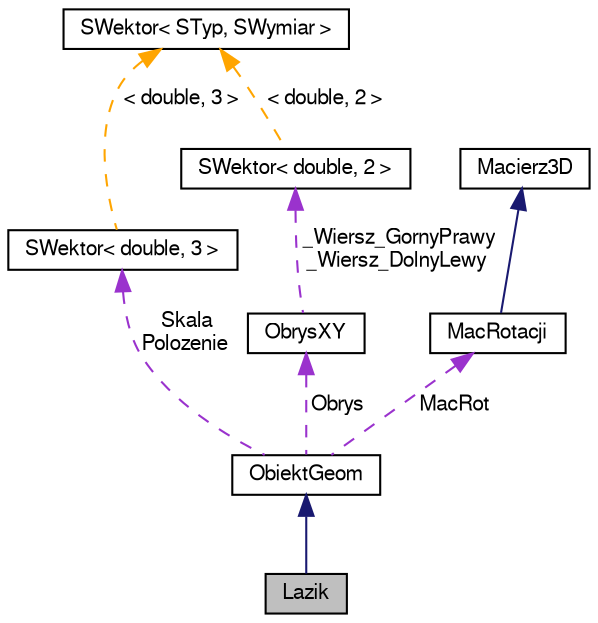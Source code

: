 digraph "Lazik"
{
 // LATEX_PDF_SIZE
  edge [fontname="FreeSans",fontsize="10",labelfontname="FreeSans",labelfontsize="10"];
  node [fontname="FreeSans",fontsize="10",shape=record];
  Node1 [label="Lazik",height=0.2,width=0.4,color="black", fillcolor="grey75", style="filled", fontcolor="black",tooltip="Klasa modeluje Lazik. Dziedziczy on z klasy ObiektGeom   Klasa posiada funkcjonalnosc sprawdzania kol..."];
  Node2 -> Node1 [dir="back",color="midnightblue",fontsize="10",style="solid",fontname="FreeSans"];
  Node2 [label="ObiektGeom",height=0.2,width=0.4,color="black", fillcolor="white", style="filled",URL="$a00109.html",tooltip="Klasa modeluje obiekt geometryczny"];
  Node3 -> Node2 [dir="back",color="darkorchid3",fontsize="10",style="dashed",label=" Skala\nPolozenie" ,fontname="FreeSans"];
  Node3 [label="SWektor\< double, 3 \>",height=0.2,width=0.4,color="black", fillcolor="white", style="filled",URL="$a00129.html",tooltip=" "];
  Node4 -> Node3 [dir="back",color="orange",fontsize="10",style="dashed",label=" \< double, 3 \>" ,fontname="FreeSans"];
  Node4 [label="SWektor\< STyp, SWymiar \>",height=0.2,width=0.4,color="black", fillcolor="white", style="filled",URL="$a00129.html",tooltip=" "];
  Node5 -> Node2 [dir="back",color="darkorchid3",fontsize="10",style="dashed",label=" MacRot" ,fontname="FreeSans"];
  Node5 [label="MacRotacji",height=0.2,width=0.4,color="black", fillcolor="white", style="filled",URL="$a00105.html",tooltip="Klasa modeluje pojecie Macierzy Rotacji.   Dziedzczy ona z klasy Macierz3D."];
  Node6 -> Node5 [dir="back",color="midnightblue",fontsize="10",style="solid",fontname="FreeSans"];
  Node6 [label="Macierz3D",height=0.2,width=0.4,color="black", fillcolor="white", style="filled",URL="$a00125.html",tooltip=" "];
  Node7 -> Node2 [dir="back",color="darkorchid3",fontsize="10",style="dashed",label=" Obrys" ,fontname="FreeSans"];
  Node7 [label="ObrysXY",height=0.2,width=0.4,color="black", fillcolor="white", style="filled",URL="$a00113.html",tooltip="Klasa ObryXY sluzy do wyznaczania obrysow obiektow i sprawdzania czy sie one nakladaja czy nie."];
  Node8 -> Node7 [dir="back",color="darkorchid3",fontsize="10",style="dashed",label=" _Wiersz_GornyPrawy\n_Wiersz_DolnyLewy" ,fontname="FreeSans"];
  Node8 [label="SWektor\< double, 2 \>",height=0.2,width=0.4,color="black", fillcolor="white", style="filled",URL="$a00129.html",tooltip=" "];
  Node4 -> Node8 [dir="back",color="orange",fontsize="10",style="dashed",label=" \< double, 2 \>" ,fontname="FreeSans"];
}
